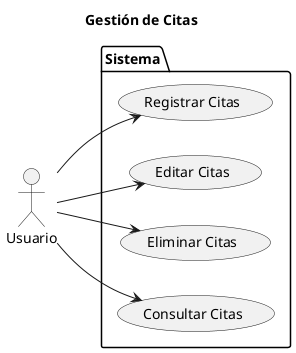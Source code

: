 @startuml usuario

left to right direction

title Gestión de Citas

actor Usuario as User

package Sistema {

    USECASE "Registrar Citas" as UC_Registrar
    USECASE "Editar Citas" as UC_Editar
    USECASE "Eliminar Citas" as UC_Eliminar
    USECASE "Consultar Citas" as UC_Consultar

}

User --> UC_Registrar
User --> UC_Editar
User --> UC_Eliminar
User --> UC_Consultar

@enduml